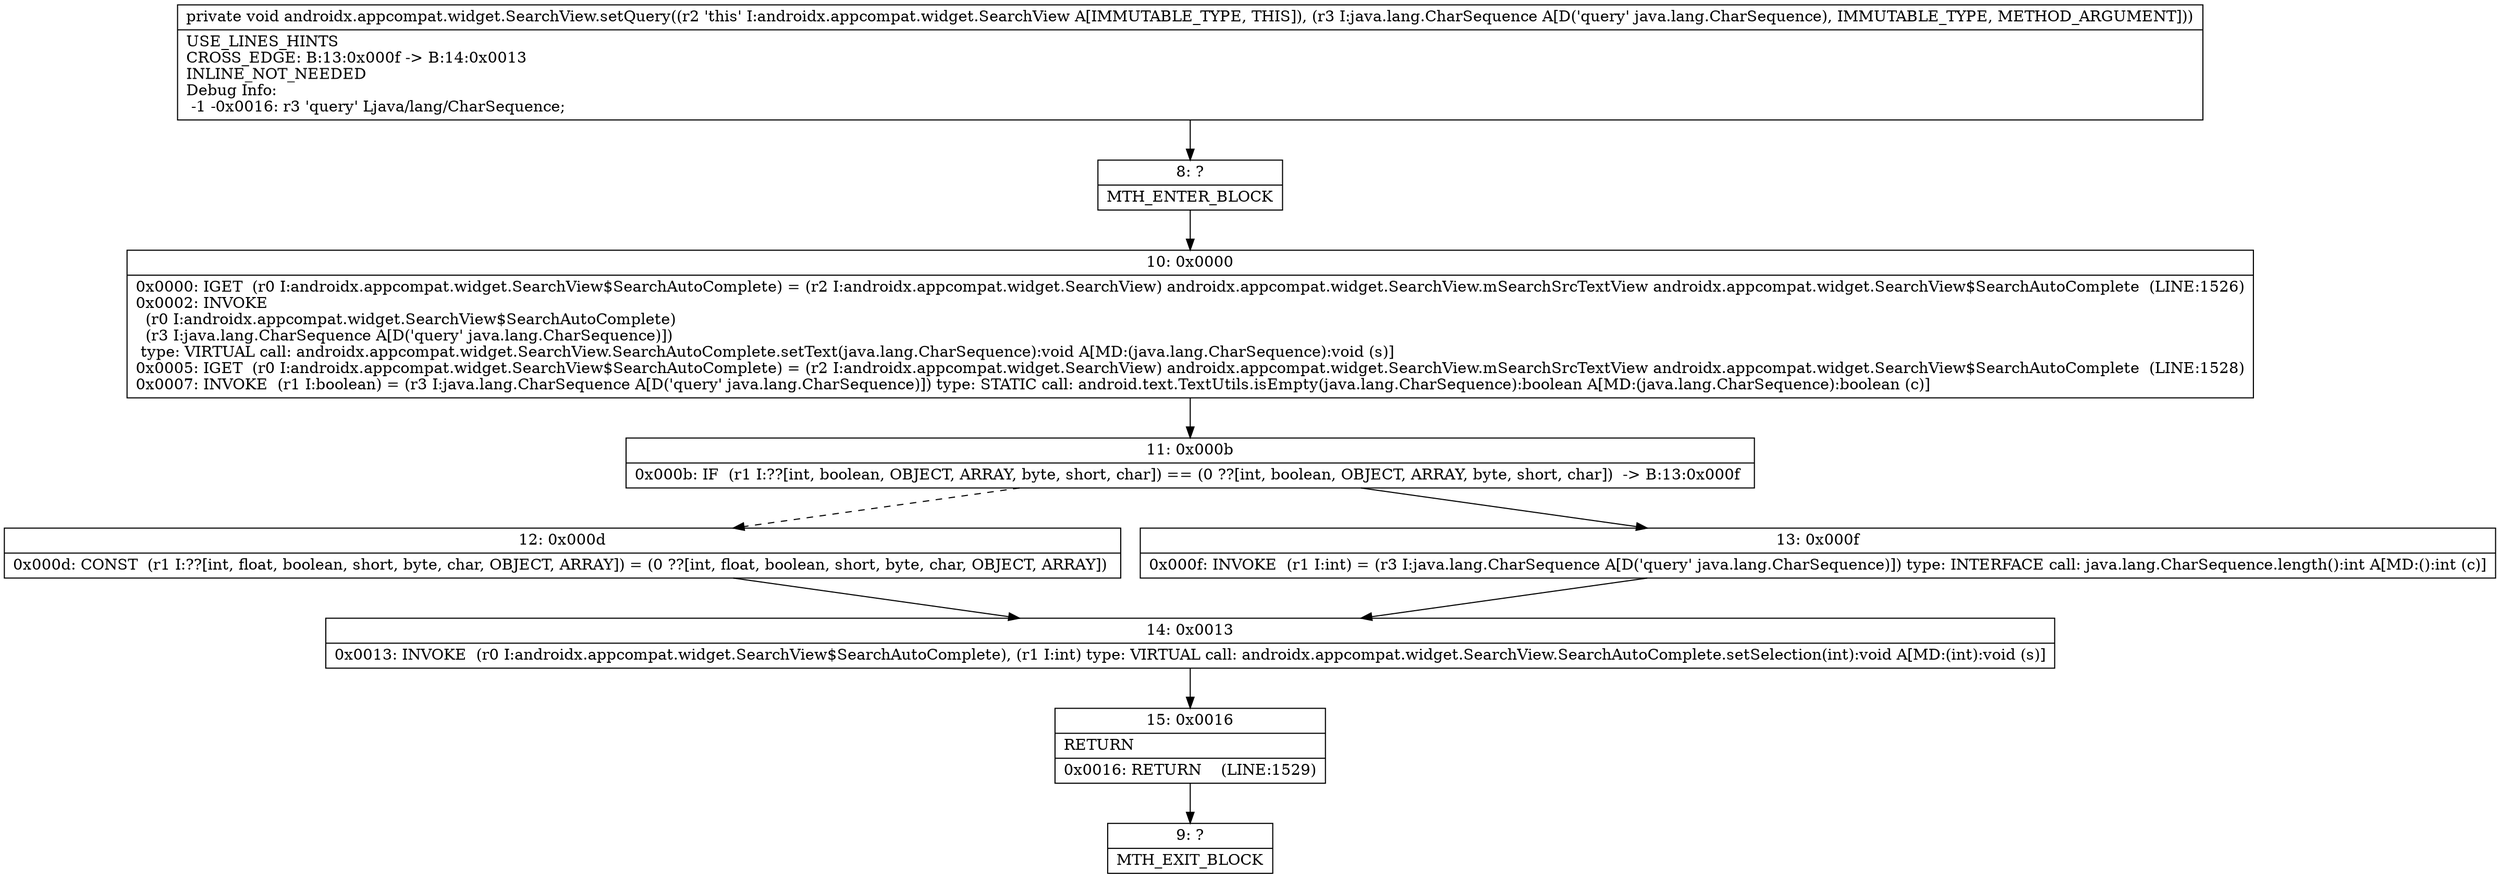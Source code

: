 digraph "CFG forandroidx.appcompat.widget.SearchView.setQuery(Ljava\/lang\/CharSequence;)V" {
Node_8 [shape=record,label="{8\:\ ?|MTH_ENTER_BLOCK\l}"];
Node_10 [shape=record,label="{10\:\ 0x0000|0x0000: IGET  (r0 I:androidx.appcompat.widget.SearchView$SearchAutoComplete) = (r2 I:androidx.appcompat.widget.SearchView) androidx.appcompat.widget.SearchView.mSearchSrcTextView androidx.appcompat.widget.SearchView$SearchAutoComplete  (LINE:1526)\l0x0002: INVOKE  \l  (r0 I:androidx.appcompat.widget.SearchView$SearchAutoComplete)\l  (r3 I:java.lang.CharSequence A[D('query' java.lang.CharSequence)])\l type: VIRTUAL call: androidx.appcompat.widget.SearchView.SearchAutoComplete.setText(java.lang.CharSequence):void A[MD:(java.lang.CharSequence):void (s)]\l0x0005: IGET  (r0 I:androidx.appcompat.widget.SearchView$SearchAutoComplete) = (r2 I:androidx.appcompat.widget.SearchView) androidx.appcompat.widget.SearchView.mSearchSrcTextView androidx.appcompat.widget.SearchView$SearchAutoComplete  (LINE:1528)\l0x0007: INVOKE  (r1 I:boolean) = (r3 I:java.lang.CharSequence A[D('query' java.lang.CharSequence)]) type: STATIC call: android.text.TextUtils.isEmpty(java.lang.CharSequence):boolean A[MD:(java.lang.CharSequence):boolean (c)]\l}"];
Node_11 [shape=record,label="{11\:\ 0x000b|0x000b: IF  (r1 I:??[int, boolean, OBJECT, ARRAY, byte, short, char]) == (0 ??[int, boolean, OBJECT, ARRAY, byte, short, char])  \-\> B:13:0x000f \l}"];
Node_12 [shape=record,label="{12\:\ 0x000d|0x000d: CONST  (r1 I:??[int, float, boolean, short, byte, char, OBJECT, ARRAY]) = (0 ??[int, float, boolean, short, byte, char, OBJECT, ARRAY]) \l}"];
Node_14 [shape=record,label="{14\:\ 0x0013|0x0013: INVOKE  (r0 I:androidx.appcompat.widget.SearchView$SearchAutoComplete), (r1 I:int) type: VIRTUAL call: androidx.appcompat.widget.SearchView.SearchAutoComplete.setSelection(int):void A[MD:(int):void (s)]\l}"];
Node_15 [shape=record,label="{15\:\ 0x0016|RETURN\l|0x0016: RETURN    (LINE:1529)\l}"];
Node_9 [shape=record,label="{9\:\ ?|MTH_EXIT_BLOCK\l}"];
Node_13 [shape=record,label="{13\:\ 0x000f|0x000f: INVOKE  (r1 I:int) = (r3 I:java.lang.CharSequence A[D('query' java.lang.CharSequence)]) type: INTERFACE call: java.lang.CharSequence.length():int A[MD:():int (c)]\l}"];
MethodNode[shape=record,label="{private void androidx.appcompat.widget.SearchView.setQuery((r2 'this' I:androidx.appcompat.widget.SearchView A[IMMUTABLE_TYPE, THIS]), (r3 I:java.lang.CharSequence A[D('query' java.lang.CharSequence), IMMUTABLE_TYPE, METHOD_ARGUMENT]))  | USE_LINES_HINTS\lCROSS_EDGE: B:13:0x000f \-\> B:14:0x0013\lINLINE_NOT_NEEDED\lDebug Info:\l  \-1 \-0x0016: r3 'query' Ljava\/lang\/CharSequence;\l}"];
MethodNode -> Node_8;Node_8 -> Node_10;
Node_10 -> Node_11;
Node_11 -> Node_12[style=dashed];
Node_11 -> Node_13;
Node_12 -> Node_14;
Node_14 -> Node_15;
Node_15 -> Node_9;
Node_13 -> Node_14;
}

